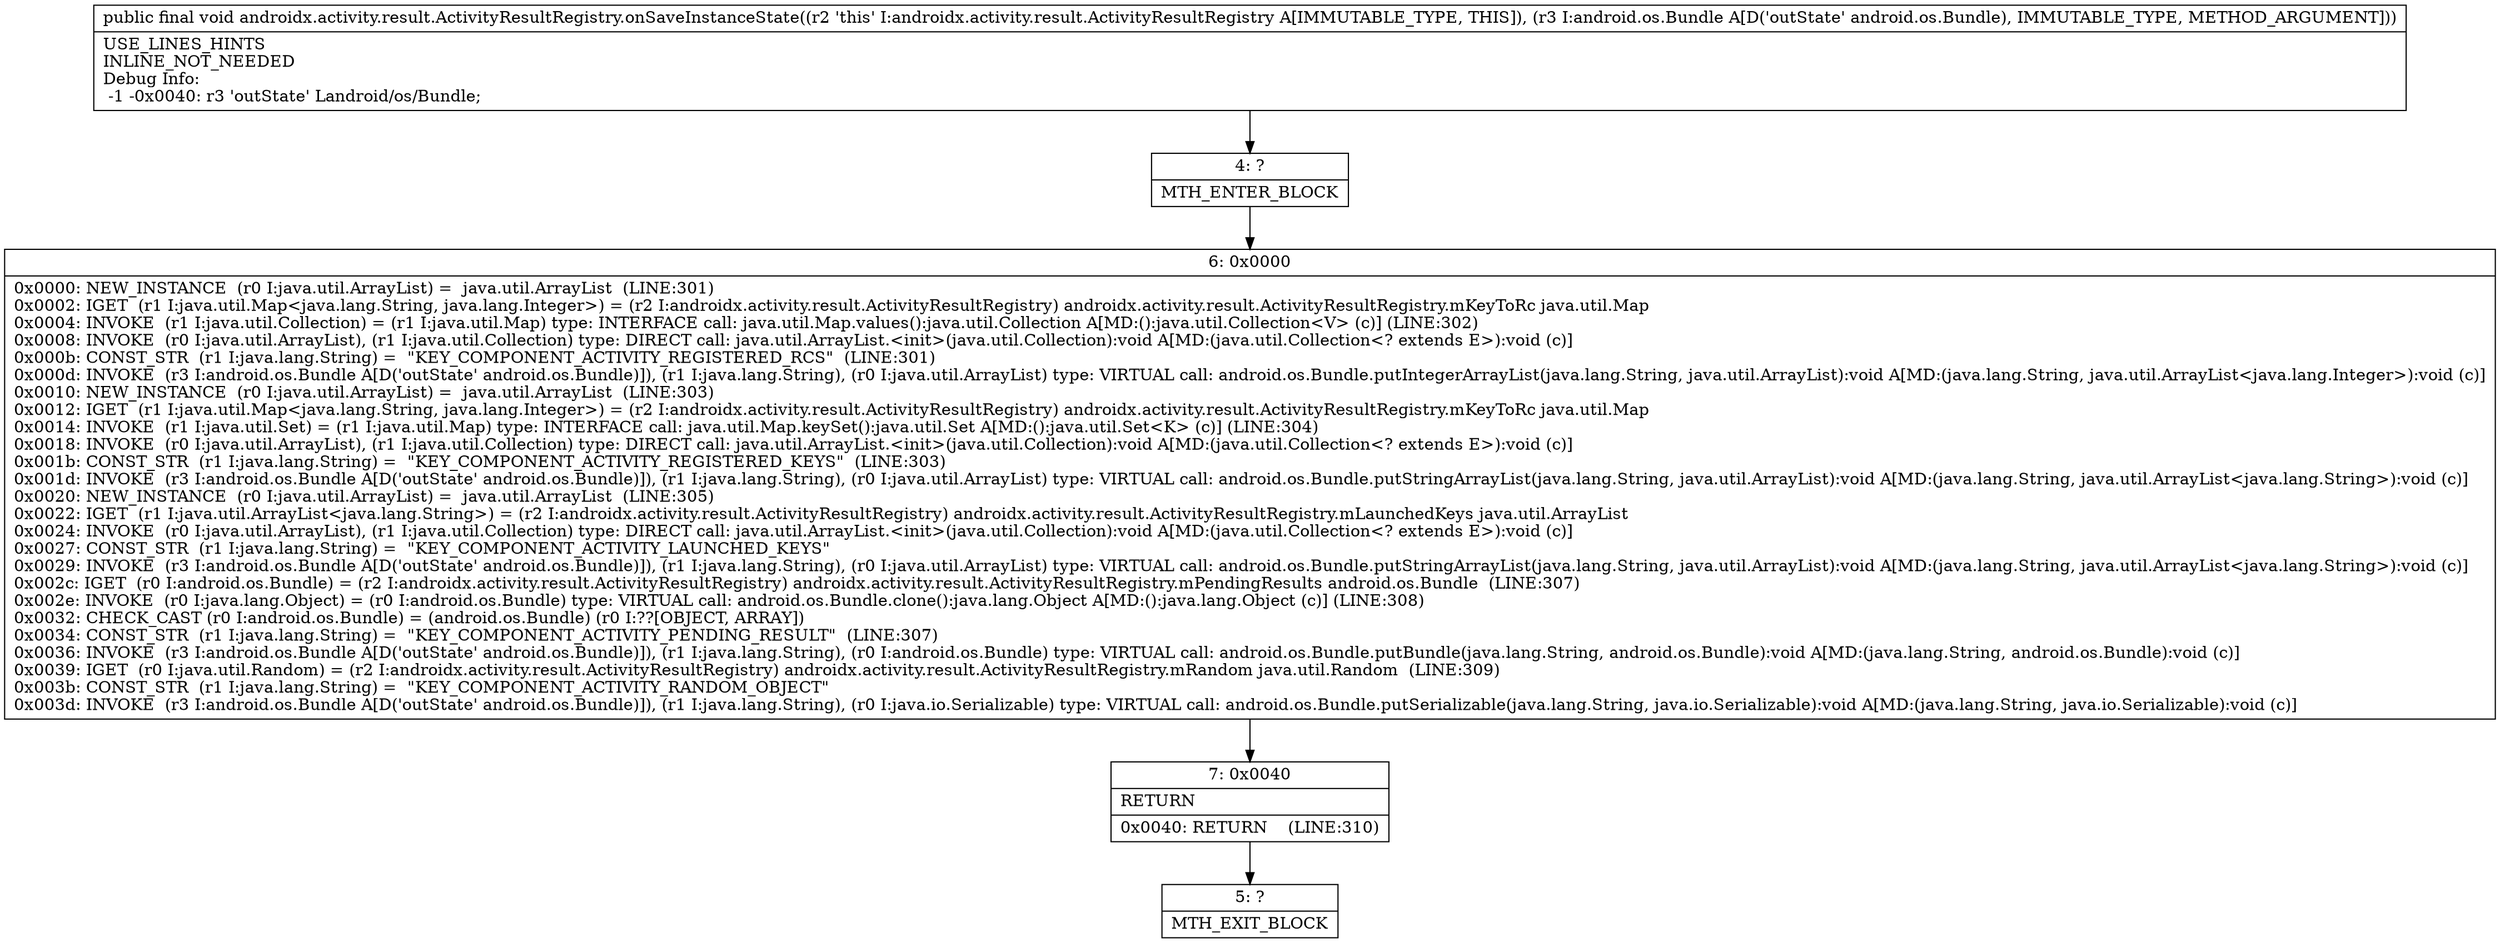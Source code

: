 digraph "CFG forandroidx.activity.result.ActivityResultRegistry.onSaveInstanceState(Landroid\/os\/Bundle;)V" {
Node_4 [shape=record,label="{4\:\ ?|MTH_ENTER_BLOCK\l}"];
Node_6 [shape=record,label="{6\:\ 0x0000|0x0000: NEW_INSTANCE  (r0 I:java.util.ArrayList) =  java.util.ArrayList  (LINE:301)\l0x0002: IGET  (r1 I:java.util.Map\<java.lang.String, java.lang.Integer\>) = (r2 I:androidx.activity.result.ActivityResultRegistry) androidx.activity.result.ActivityResultRegistry.mKeyToRc java.util.Map \l0x0004: INVOKE  (r1 I:java.util.Collection) = (r1 I:java.util.Map) type: INTERFACE call: java.util.Map.values():java.util.Collection A[MD:():java.util.Collection\<V\> (c)] (LINE:302)\l0x0008: INVOKE  (r0 I:java.util.ArrayList), (r1 I:java.util.Collection) type: DIRECT call: java.util.ArrayList.\<init\>(java.util.Collection):void A[MD:(java.util.Collection\<? extends E\>):void (c)]\l0x000b: CONST_STR  (r1 I:java.lang.String) =  \"KEY_COMPONENT_ACTIVITY_REGISTERED_RCS\"  (LINE:301)\l0x000d: INVOKE  (r3 I:android.os.Bundle A[D('outState' android.os.Bundle)]), (r1 I:java.lang.String), (r0 I:java.util.ArrayList) type: VIRTUAL call: android.os.Bundle.putIntegerArrayList(java.lang.String, java.util.ArrayList):void A[MD:(java.lang.String, java.util.ArrayList\<java.lang.Integer\>):void (c)]\l0x0010: NEW_INSTANCE  (r0 I:java.util.ArrayList) =  java.util.ArrayList  (LINE:303)\l0x0012: IGET  (r1 I:java.util.Map\<java.lang.String, java.lang.Integer\>) = (r2 I:androidx.activity.result.ActivityResultRegistry) androidx.activity.result.ActivityResultRegistry.mKeyToRc java.util.Map \l0x0014: INVOKE  (r1 I:java.util.Set) = (r1 I:java.util.Map) type: INTERFACE call: java.util.Map.keySet():java.util.Set A[MD:():java.util.Set\<K\> (c)] (LINE:304)\l0x0018: INVOKE  (r0 I:java.util.ArrayList), (r1 I:java.util.Collection) type: DIRECT call: java.util.ArrayList.\<init\>(java.util.Collection):void A[MD:(java.util.Collection\<? extends E\>):void (c)]\l0x001b: CONST_STR  (r1 I:java.lang.String) =  \"KEY_COMPONENT_ACTIVITY_REGISTERED_KEYS\"  (LINE:303)\l0x001d: INVOKE  (r3 I:android.os.Bundle A[D('outState' android.os.Bundle)]), (r1 I:java.lang.String), (r0 I:java.util.ArrayList) type: VIRTUAL call: android.os.Bundle.putStringArrayList(java.lang.String, java.util.ArrayList):void A[MD:(java.lang.String, java.util.ArrayList\<java.lang.String\>):void (c)]\l0x0020: NEW_INSTANCE  (r0 I:java.util.ArrayList) =  java.util.ArrayList  (LINE:305)\l0x0022: IGET  (r1 I:java.util.ArrayList\<java.lang.String\>) = (r2 I:androidx.activity.result.ActivityResultRegistry) androidx.activity.result.ActivityResultRegistry.mLaunchedKeys java.util.ArrayList \l0x0024: INVOKE  (r0 I:java.util.ArrayList), (r1 I:java.util.Collection) type: DIRECT call: java.util.ArrayList.\<init\>(java.util.Collection):void A[MD:(java.util.Collection\<? extends E\>):void (c)]\l0x0027: CONST_STR  (r1 I:java.lang.String) =  \"KEY_COMPONENT_ACTIVITY_LAUNCHED_KEYS\" \l0x0029: INVOKE  (r3 I:android.os.Bundle A[D('outState' android.os.Bundle)]), (r1 I:java.lang.String), (r0 I:java.util.ArrayList) type: VIRTUAL call: android.os.Bundle.putStringArrayList(java.lang.String, java.util.ArrayList):void A[MD:(java.lang.String, java.util.ArrayList\<java.lang.String\>):void (c)]\l0x002c: IGET  (r0 I:android.os.Bundle) = (r2 I:androidx.activity.result.ActivityResultRegistry) androidx.activity.result.ActivityResultRegistry.mPendingResults android.os.Bundle  (LINE:307)\l0x002e: INVOKE  (r0 I:java.lang.Object) = (r0 I:android.os.Bundle) type: VIRTUAL call: android.os.Bundle.clone():java.lang.Object A[MD:():java.lang.Object (c)] (LINE:308)\l0x0032: CHECK_CAST (r0 I:android.os.Bundle) = (android.os.Bundle) (r0 I:??[OBJECT, ARRAY]) \l0x0034: CONST_STR  (r1 I:java.lang.String) =  \"KEY_COMPONENT_ACTIVITY_PENDING_RESULT\"  (LINE:307)\l0x0036: INVOKE  (r3 I:android.os.Bundle A[D('outState' android.os.Bundle)]), (r1 I:java.lang.String), (r0 I:android.os.Bundle) type: VIRTUAL call: android.os.Bundle.putBundle(java.lang.String, android.os.Bundle):void A[MD:(java.lang.String, android.os.Bundle):void (c)]\l0x0039: IGET  (r0 I:java.util.Random) = (r2 I:androidx.activity.result.ActivityResultRegistry) androidx.activity.result.ActivityResultRegistry.mRandom java.util.Random  (LINE:309)\l0x003b: CONST_STR  (r1 I:java.lang.String) =  \"KEY_COMPONENT_ACTIVITY_RANDOM_OBJECT\" \l0x003d: INVOKE  (r3 I:android.os.Bundle A[D('outState' android.os.Bundle)]), (r1 I:java.lang.String), (r0 I:java.io.Serializable) type: VIRTUAL call: android.os.Bundle.putSerializable(java.lang.String, java.io.Serializable):void A[MD:(java.lang.String, java.io.Serializable):void (c)]\l}"];
Node_7 [shape=record,label="{7\:\ 0x0040|RETURN\l|0x0040: RETURN    (LINE:310)\l}"];
Node_5 [shape=record,label="{5\:\ ?|MTH_EXIT_BLOCK\l}"];
MethodNode[shape=record,label="{public final void androidx.activity.result.ActivityResultRegistry.onSaveInstanceState((r2 'this' I:androidx.activity.result.ActivityResultRegistry A[IMMUTABLE_TYPE, THIS]), (r3 I:android.os.Bundle A[D('outState' android.os.Bundle), IMMUTABLE_TYPE, METHOD_ARGUMENT]))  | USE_LINES_HINTS\lINLINE_NOT_NEEDED\lDebug Info:\l  \-1 \-0x0040: r3 'outState' Landroid\/os\/Bundle;\l}"];
MethodNode -> Node_4;Node_4 -> Node_6;
Node_6 -> Node_7;
Node_7 -> Node_5;
}

